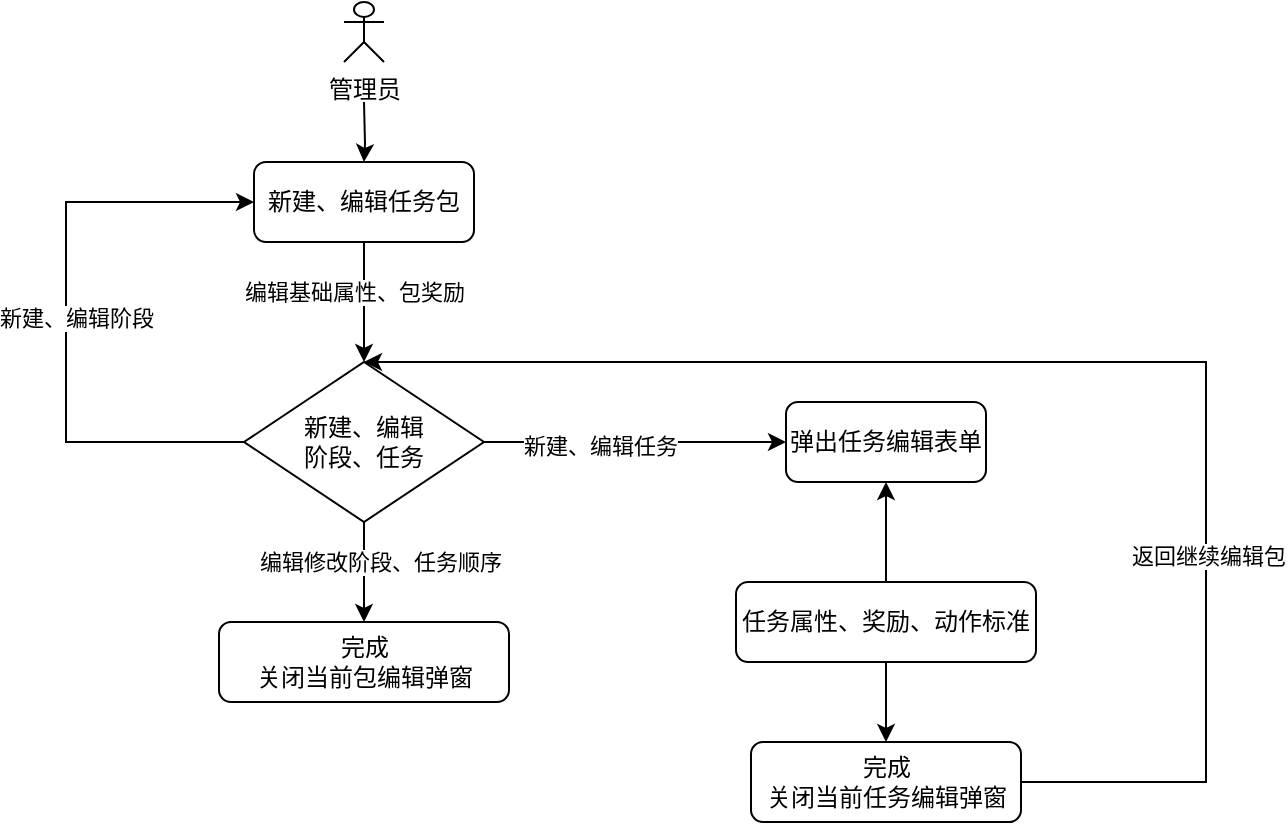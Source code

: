 <mxfile version="16.6.3" type="github">
  <diagram id="s21iWj8WBNCYLFZ5jxEV" name="Page-1">
    <mxGraphModel dx="1038" dy="547" grid="1" gridSize="10" guides="1" tooltips="1" connect="1" arrows="1" fold="1" page="1" pageScale="1" pageWidth="827" pageHeight="1169" math="0" shadow="0">
      <root>
        <mxCell id="0" />
        <mxCell id="1" parent="0" />
        <mxCell id="5SVfGLNvyc2B5e1ozDVo-3" value="" style="edgeStyle=orthogonalEdgeStyle;rounded=0;orthogonalLoop=1;jettySize=auto;html=1;" edge="1" parent="1" target="5SVfGLNvyc2B5e1ozDVo-2">
          <mxGeometry relative="1" as="geometry">
            <mxPoint x="269" y="70" as="sourcePoint" />
          </mxGeometry>
        </mxCell>
        <mxCell id="5SVfGLNvyc2B5e1ozDVo-5" value="" style="edgeStyle=orthogonalEdgeStyle;rounded=0;orthogonalLoop=1;jettySize=auto;html=1;" edge="1" parent="1" source="5SVfGLNvyc2B5e1ozDVo-2" target="5SVfGLNvyc2B5e1ozDVo-22">
          <mxGeometry relative="1" as="geometry" />
        </mxCell>
        <mxCell id="5SVfGLNvyc2B5e1ozDVo-6" value="编辑基础属性、包奖励" style="edgeLabel;html=1;align=center;verticalAlign=middle;resizable=0;points=[];" vertex="1" connectable="0" parent="5SVfGLNvyc2B5e1ozDVo-5">
          <mxGeometry x="0.351" relative="1" as="geometry">
            <mxPoint x="-5" y="-16" as="offset" />
          </mxGeometry>
        </mxCell>
        <mxCell id="5SVfGLNvyc2B5e1ozDVo-2" value="新建、编辑任务包" style="whiteSpace=wrap;html=1;rounded=1;" vertex="1" parent="1">
          <mxGeometry x="214" y="100" width="110" height="40" as="geometry" />
        </mxCell>
        <mxCell id="5SVfGLNvyc2B5e1ozDVo-7" style="edgeStyle=orthogonalEdgeStyle;rounded=0;orthogonalLoop=1;jettySize=auto;html=1;exitX=0;exitY=0.5;exitDx=0;exitDy=0;entryX=0;entryY=0.5;entryDx=0;entryDy=0;" edge="1" parent="1" source="5SVfGLNvyc2B5e1ozDVo-22" target="5SVfGLNvyc2B5e1ozDVo-2">
          <mxGeometry relative="1" as="geometry">
            <Array as="points">
              <mxPoint x="120" y="240" />
              <mxPoint x="120" y="120" />
            </Array>
          </mxGeometry>
        </mxCell>
        <mxCell id="5SVfGLNvyc2B5e1ozDVo-8" value="新建、编辑阶段" style="edgeLabel;html=1;align=center;verticalAlign=middle;resizable=0;points=[];" vertex="1" connectable="0" parent="5SVfGLNvyc2B5e1ozDVo-7">
          <mxGeometry x="0.108" y="1" relative="1" as="geometry">
            <mxPoint x="6" y="17" as="offset" />
          </mxGeometry>
        </mxCell>
        <mxCell id="5SVfGLNvyc2B5e1ozDVo-11" value="" style="edgeStyle=orthogonalEdgeStyle;rounded=0;orthogonalLoop=1;jettySize=auto;html=1;startArrow=none;" edge="1" parent="1" source="5SVfGLNvyc2B5e1ozDVo-13" target="5SVfGLNvyc2B5e1ozDVo-10">
          <mxGeometry relative="1" as="geometry">
            <mxPoint x="800" y="240" as="sourcePoint" />
            <Array as="points" />
          </mxGeometry>
        </mxCell>
        <mxCell id="5SVfGLNvyc2B5e1ozDVo-10" value="弹出任务编辑表单" style="whiteSpace=wrap;html=1;rounded=1;" vertex="1" parent="1">
          <mxGeometry x="480" y="220" width="100" height="40" as="geometry" />
        </mxCell>
        <mxCell id="5SVfGLNvyc2B5e1ozDVo-21" value="" style="edgeStyle=orthogonalEdgeStyle;rounded=0;orthogonalLoop=1;jettySize=auto;html=1;" edge="1" parent="1" source="5SVfGLNvyc2B5e1ozDVo-13" target="5SVfGLNvyc2B5e1ozDVo-20">
          <mxGeometry relative="1" as="geometry" />
        </mxCell>
        <mxCell id="5SVfGLNvyc2B5e1ozDVo-18" value="完成&lt;br&gt;关闭当前包编辑弹窗" style="whiteSpace=wrap;html=1;rounded=1;" vertex="1" parent="1">
          <mxGeometry x="196.5" y="330" width="145" height="40" as="geometry" />
        </mxCell>
        <mxCell id="5SVfGLNvyc2B5e1ozDVo-33" style="edgeStyle=orthogonalEdgeStyle;rounded=0;orthogonalLoop=1;jettySize=auto;html=1;exitX=1;exitY=0.5;exitDx=0;exitDy=0;entryX=0.5;entryY=0;entryDx=0;entryDy=0;" edge="1" parent="1" source="5SVfGLNvyc2B5e1ozDVo-20" target="5SVfGLNvyc2B5e1ozDVo-22">
          <mxGeometry relative="1" as="geometry">
            <Array as="points">
              <mxPoint x="690" y="410" />
              <mxPoint x="690" y="200" />
            </Array>
          </mxGeometry>
        </mxCell>
        <mxCell id="5SVfGLNvyc2B5e1ozDVo-34" value="返回继续编辑包" style="edgeLabel;html=1;align=center;verticalAlign=middle;resizable=0;points=[];" vertex="1" connectable="0" parent="5SVfGLNvyc2B5e1ozDVo-33">
          <mxGeometry x="-0.54" y="-1" relative="1" as="geometry">
            <mxPoint y="-39" as="offset" />
          </mxGeometry>
        </mxCell>
        <mxCell id="5SVfGLNvyc2B5e1ozDVo-20" value="完成&lt;br&gt;关闭当前任务编辑弹窗" style="whiteSpace=wrap;html=1;rounded=1;" vertex="1" parent="1">
          <mxGeometry x="462.5" y="390" width="135" height="40" as="geometry" />
        </mxCell>
        <mxCell id="5SVfGLNvyc2B5e1ozDVo-25" style="edgeStyle=orthogonalEdgeStyle;rounded=0;orthogonalLoop=1;jettySize=auto;html=1;exitX=0.5;exitY=1;exitDx=0;exitDy=0;entryX=0.5;entryY=0;entryDx=0;entryDy=0;" edge="1" parent="1" source="5SVfGLNvyc2B5e1ozDVo-22" target="5SVfGLNvyc2B5e1ozDVo-18">
          <mxGeometry relative="1" as="geometry" />
        </mxCell>
        <mxCell id="5SVfGLNvyc2B5e1ozDVo-28" value="编辑修改阶段、任务顺序" style="edgeLabel;html=1;align=center;verticalAlign=middle;resizable=0;points=[];" vertex="1" connectable="0" parent="5SVfGLNvyc2B5e1ozDVo-25">
          <mxGeometry x="-0.306" y="-1" relative="1" as="geometry">
            <mxPoint x="9" y="2" as="offset" />
          </mxGeometry>
        </mxCell>
        <mxCell id="5SVfGLNvyc2B5e1ozDVo-31" style="edgeStyle=orthogonalEdgeStyle;rounded=0;orthogonalLoop=1;jettySize=auto;html=1;exitX=1;exitY=0.5;exitDx=0;exitDy=0;entryX=0;entryY=0.5;entryDx=0;entryDy=0;" edge="1" parent="1" source="5SVfGLNvyc2B5e1ozDVo-22" target="5SVfGLNvyc2B5e1ozDVo-10">
          <mxGeometry relative="1" as="geometry" />
        </mxCell>
        <mxCell id="5SVfGLNvyc2B5e1ozDVo-32" value="新建、编辑任务" style="edgeLabel;html=1;align=center;verticalAlign=middle;resizable=0;points=[];" vertex="1" connectable="0" parent="5SVfGLNvyc2B5e1ozDVo-31">
          <mxGeometry x="0.116" y="-1" relative="1" as="geometry">
            <mxPoint x="-27" y="1" as="offset" />
          </mxGeometry>
        </mxCell>
        <mxCell id="5SVfGLNvyc2B5e1ozDVo-22" value="&lt;span&gt;新建、编辑&lt;br&gt;阶段、任务&lt;/span&gt;" style="rhombus;whiteSpace=wrap;html=1;rounded=0;" vertex="1" parent="1">
          <mxGeometry x="209" y="200" width="120" height="80" as="geometry" />
        </mxCell>
        <mxCell id="5SVfGLNvyc2B5e1ozDVo-13" value="任务属性、奖励、动作标准" style="whiteSpace=wrap;html=1;rounded=1;" vertex="1" parent="1">
          <mxGeometry x="455" y="310" width="150" height="40" as="geometry" />
        </mxCell>
        <mxCell id="5SVfGLNvyc2B5e1ozDVo-35" value="管理员" style="shape=umlActor;verticalLabelPosition=bottom;verticalAlign=top;html=1;outlineConnect=0;rounded=0;" vertex="1" parent="1">
          <mxGeometry x="259" y="20" width="20" height="30" as="geometry" />
        </mxCell>
      </root>
    </mxGraphModel>
  </diagram>
</mxfile>
